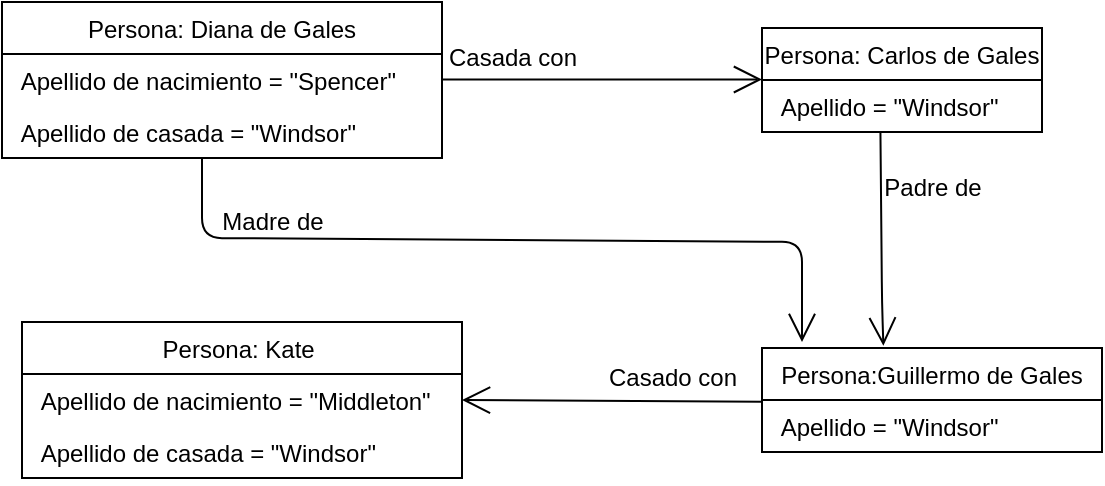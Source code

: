 <mxfile>
    <diagram id="G7ujTjhv2Iqo4sKtST1L" name="Página-1">
        <mxGraphModel dx="747" dy="402" grid="1" gridSize="10" guides="1" tooltips="1" connect="1" arrows="1" fold="1" page="1" pageScale="1" pageWidth="827" pageHeight="1169" math="0" shadow="0">
            <root>
                <mxCell id="0"/>
                <mxCell id="1" parent="0"/>
                <mxCell id="9" value="Persona: Diana de Gales" style="swimlane;fontStyle=0;childLayout=stackLayout;horizontal=1;startSize=26;fillColor=none;horizontalStack=0;resizeParent=1;resizeParentMax=0;resizeLast=0;collapsible=1;marginBottom=0;" vertex="1" parent="1">
                    <mxGeometry x="40" y="40" width="220" height="78" as="geometry"/>
                </mxCell>
                <mxCell id="10" value=" Apellido de nacimiento = &quot;Spencer&quot;" style="text;strokeColor=none;fillColor=none;align=left;verticalAlign=top;spacingLeft=4;spacingRight=4;overflow=hidden;rotatable=0;points=[[0,0.5],[1,0.5]];portConstraint=eastwest;" vertex="1" parent="9">
                    <mxGeometry y="26" width="220" height="26" as="geometry"/>
                </mxCell>
                <mxCell id="11" value=" Apellido de casada = &quot;Windsor&quot;" style="text;strokeColor=none;fillColor=none;align=left;verticalAlign=top;spacingLeft=4;spacingRight=4;overflow=hidden;rotatable=0;points=[[0,0.5],[1,0.5]];portConstraint=eastwest;" vertex="1" parent="9">
                    <mxGeometry y="52" width="220" height="26" as="geometry"/>
                </mxCell>
                <mxCell id="16" value="Persona: Carlos de Gales" style="swimlane;fontStyle=0;childLayout=stackLayout;horizontal=1;startSize=26;fillColor=none;horizontalStack=0;resizeParent=1;resizeParentMax=0;resizeLast=0;collapsible=1;marginBottom=0;" vertex="1" parent="1">
                    <mxGeometry x="420" y="53" width="140" height="52" as="geometry"/>
                </mxCell>
                <mxCell id="17" value=" Apellido = &quot;Windsor&quot;" style="text;strokeColor=none;fillColor=none;align=left;verticalAlign=top;spacingLeft=4;spacingRight=4;overflow=hidden;rotatable=0;points=[[0,0.5],[1,0.5]];portConstraint=eastwest;" vertex="1" parent="16">
                    <mxGeometry y="26" width="140" height="26" as="geometry"/>
                </mxCell>
                <mxCell id="23" value="Persona:Guillermo de Gales" style="swimlane;fontStyle=0;childLayout=stackLayout;horizontal=1;startSize=26;fillColor=none;horizontalStack=0;resizeParent=1;resizeParentMax=0;resizeLast=0;collapsible=1;marginBottom=0;" vertex="1" parent="1">
                    <mxGeometry x="420" y="213" width="170" height="52" as="geometry"/>
                </mxCell>
                <mxCell id="24" value=" Apellido = &quot;Windsor&quot;" style="text;strokeColor=none;fillColor=none;align=left;verticalAlign=top;spacingLeft=4;spacingRight=4;overflow=hidden;rotatable=0;points=[[0,0.5],[1,0.5]];portConstraint=eastwest;" vertex="1" parent="23">
                    <mxGeometry y="26" width="170" height="26" as="geometry"/>
                </mxCell>
                <mxCell id="36" value="Persona: Kate " style="swimlane;fontStyle=0;childLayout=stackLayout;horizontal=1;startSize=26;fillColor=none;horizontalStack=0;resizeParent=1;resizeParentMax=0;resizeLast=0;collapsible=1;marginBottom=0;" vertex="1" parent="1">
                    <mxGeometry x="50" y="200" width="220" height="78" as="geometry"/>
                </mxCell>
                <mxCell id="37" value=" Apellido de nacimiento = &quot;Middleton&quot;" style="text;strokeColor=none;fillColor=none;align=left;verticalAlign=top;spacingLeft=4;spacingRight=4;overflow=hidden;rotatable=0;points=[[0,0.5],[1,0.5]];portConstraint=eastwest;" vertex="1" parent="36">
                    <mxGeometry y="26" width="220" height="26" as="geometry"/>
                </mxCell>
                <mxCell id="38" value=" Apellido de casada = &quot;Windsor&quot;" style="text;strokeColor=none;fillColor=none;align=left;verticalAlign=top;spacingLeft=4;spacingRight=4;overflow=hidden;rotatable=0;points=[[0,0.5],[1,0.5]];portConstraint=eastwest;" vertex="1" parent="36">
                    <mxGeometry y="52" width="220" height="26" as="geometry"/>
                </mxCell>
                <mxCell id="43" value="" style="endArrow=open;endFill=1;endSize=12;html=1;" edge="1" parent="1">
                    <mxGeometry width="160" relative="1" as="geometry">
                        <mxPoint x="260" y="78.75" as="sourcePoint"/>
                        <mxPoint x="420" y="78.75" as="targetPoint"/>
                    </mxGeometry>
                </mxCell>
                <mxCell id="47" value="Casada con" style="text;html=1;align=center;verticalAlign=middle;resizable=0;points=[];autosize=1;strokeColor=none;fillColor=none;" vertex="1" parent="1">
                    <mxGeometry x="250" y="53" width="90" height="30" as="geometry"/>
                </mxCell>
                <mxCell id="49" value="" style="endArrow=open;endFill=1;endSize=12;html=1;exitX=0.423;exitY=1.014;exitDx=0;exitDy=0;exitPerimeter=0;entryX=0.357;entryY=-0.022;entryDx=0;entryDy=0;entryPerimeter=0;" edge="1" parent="1" source="17" target="23">
                    <mxGeometry width="160" relative="1" as="geometry">
                        <mxPoint x="410" y="160" as="sourcePoint"/>
                        <mxPoint x="570" y="160" as="targetPoint"/>
                        <Array as="points">
                            <mxPoint x="480" y="190"/>
                        </Array>
                    </mxGeometry>
                </mxCell>
                <mxCell id="50" value="Padre de" style="text;html=1;align=center;verticalAlign=middle;resizable=0;points=[];autosize=1;strokeColor=none;fillColor=none;" vertex="1" parent="1">
                    <mxGeometry x="470" y="118" width="70" height="30" as="geometry"/>
                </mxCell>
                <mxCell id="51" value="" style="endArrow=open;endFill=1;endSize=12;html=1;entryX=1;entryY=0.5;entryDx=0;entryDy=0;exitX=0.003;exitY=0.033;exitDx=0;exitDy=0;exitPerimeter=0;" edge="1" parent="1" source="24" target="37">
                    <mxGeometry width="160" relative="1" as="geometry">
                        <mxPoint x="230" y="170" as="sourcePoint"/>
                        <mxPoint x="390" y="170" as="targetPoint"/>
                    </mxGeometry>
                </mxCell>
                <mxCell id="52" value="Casado con" style="text;html=1;align=center;verticalAlign=middle;resizable=0;points=[];autosize=1;strokeColor=none;fillColor=none;" vertex="1" parent="1">
                    <mxGeometry x="330" y="213" width="90" height="30" as="geometry"/>
                </mxCell>
                <mxCell id="53" value="" style="endArrow=open;endFill=1;endSize=12;html=1;" edge="1" parent="1">
                    <mxGeometry width="160" relative="1" as="geometry">
                        <mxPoint x="140" y="118" as="sourcePoint"/>
                        <mxPoint x="440" y="210" as="targetPoint"/>
                        <Array as="points">
                            <mxPoint x="140" y="158"/>
                            <mxPoint x="440" y="160"/>
                        </Array>
                    </mxGeometry>
                </mxCell>
                <mxCell id="54" value="Madre de" style="text;html=1;align=center;verticalAlign=middle;resizable=0;points=[];autosize=1;strokeColor=none;fillColor=none;" vertex="1" parent="1">
                    <mxGeometry x="140" y="135" width="70" height="30" as="geometry"/>
                </mxCell>
            </root>
        </mxGraphModel>
    </diagram>
</mxfile>
